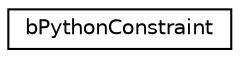 digraph G
{
  edge [fontname="Helvetica",fontsize="10",labelfontname="Helvetica",labelfontsize="10"];
  node [fontname="Helvetica",fontsize="10",shape=record];
  rankdir=LR;
  Node1 [label="bPythonConstraint",height=0.2,width=0.4,color="black", fillcolor="white", style="filled",URL="$d5/d64/structbPythonConstraint.html"];
}
